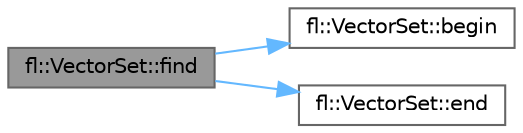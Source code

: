 digraph "fl::VectorSet::find"
{
 // INTERACTIVE_SVG=YES
 // LATEX_PDF_SIZE
  bgcolor="transparent";
  edge [fontname=Helvetica,fontsize=10,labelfontname=Helvetica,labelfontsize=10];
  node [fontname=Helvetica,fontsize=10,shape=box,height=0.2,width=0.4];
  rankdir="LR";
  Node1 [id="Node000001",label="fl::VectorSet::find",height=0.2,width=0.4,color="gray40", fillcolor="grey60", style="filled", fontcolor="black",tooltip=" "];
  Node1 -> Node2 [id="edge1_Node000001_Node000002",color="steelblue1",style="solid",tooltip=" "];
  Node2 [id="Node000002",label="fl::VectorSet::begin",height=0.2,width=0.4,color="grey40", fillcolor="white", style="filled",URL="$d2/dec/classfl_1_1_vector_set_af0e44193bdc989745e5a4455c09aa80e.html#af0e44193bdc989745e5a4455c09aa80e",tooltip=" "];
  Node1 -> Node3 [id="edge2_Node000001_Node000003",color="steelblue1",style="solid",tooltip=" "];
  Node3 [id="Node000003",label="fl::VectorSet::end",height=0.2,width=0.4,color="grey40", fillcolor="white", style="filled",URL="$d2/dec/classfl_1_1_vector_set_a6f6f4195e5d2340a0e7ddf0bfb5dbb93.html#a6f6f4195e5d2340a0e7ddf0bfb5dbb93",tooltip=" "];
}
